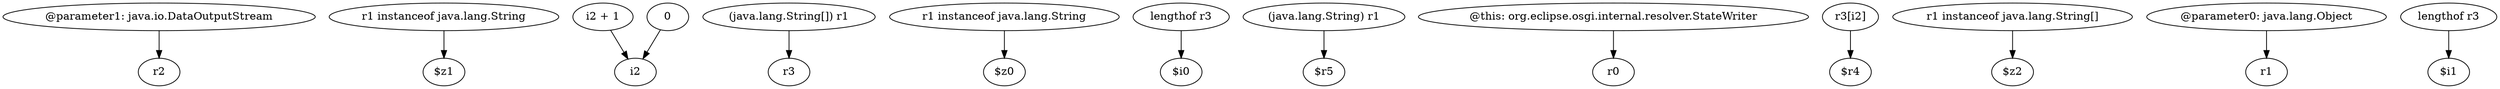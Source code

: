 digraph g {
0[label="@parameter1: java.io.DataOutputStream"]
1[label="r2"]
0->1[label=""]
2[label="r1 instanceof java.lang.String"]
3[label="$z1"]
2->3[label=""]
4[label="i2 + 1"]
5[label="i2"]
4->5[label=""]
6[label="(java.lang.String[]) r1"]
7[label="r3"]
6->7[label=""]
8[label="r1 instanceof java.lang.String"]
9[label="$z0"]
8->9[label=""]
10[label="lengthof r3"]
11[label="$i0"]
10->11[label=""]
12[label="(java.lang.String) r1"]
13[label="$r5"]
12->13[label=""]
14[label="@this: org.eclipse.osgi.internal.resolver.StateWriter"]
15[label="r0"]
14->15[label=""]
16[label="0"]
16->5[label=""]
17[label="r3[i2]"]
18[label="$r4"]
17->18[label=""]
19[label="r1 instanceof java.lang.String[]"]
20[label="$z2"]
19->20[label=""]
21[label="@parameter0: java.lang.Object"]
22[label="r1"]
21->22[label=""]
23[label="lengthof r3"]
24[label="$i1"]
23->24[label=""]
}